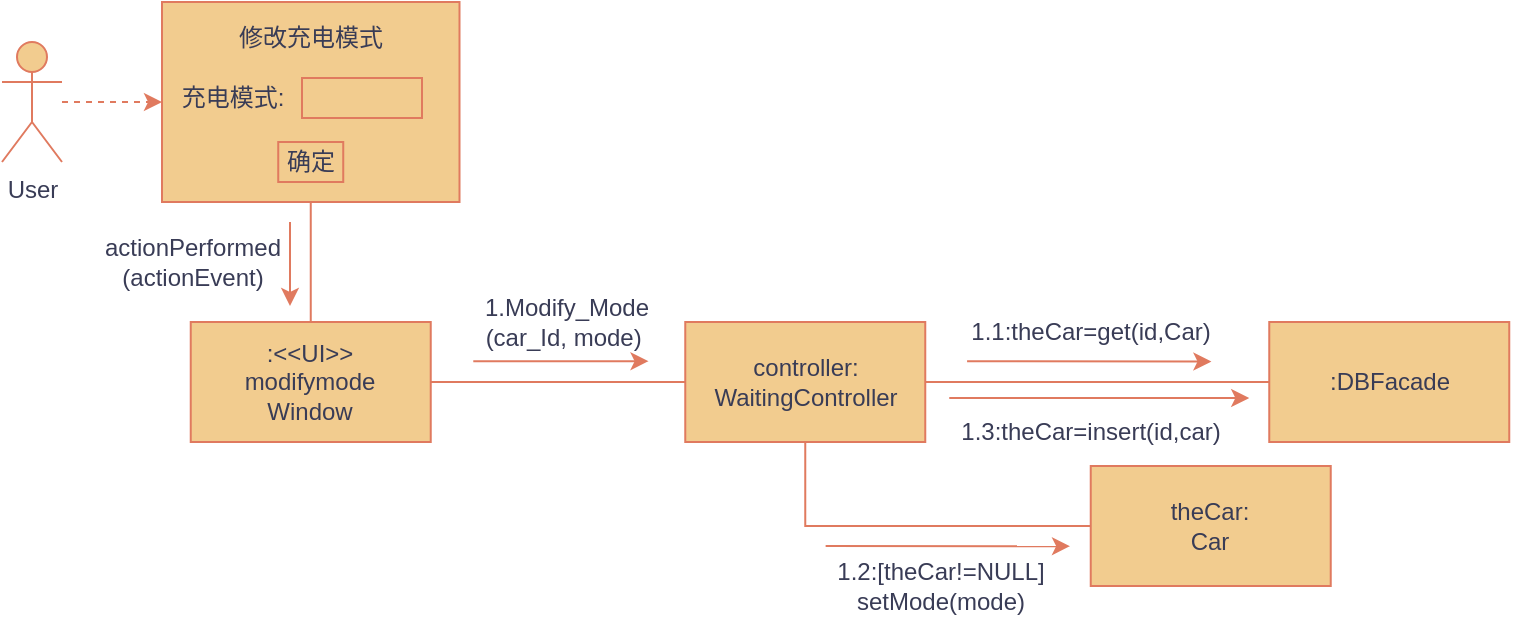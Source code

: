 <mxfile version="27.0.8">
  <diagram name="第 1 页" id="745TRxrp8yx2YdwUPYCZ">
    <mxGraphModel dx="652" dy="388" grid="1" gridSize="10" guides="1" tooltips="1" connect="1" arrows="1" fold="1" page="1" pageScale="1" pageWidth="827" pageHeight="1169" math="0" shadow="0">
      <root>
        <mxCell id="0" />
        <mxCell id="1" parent="0" />
        <mxCell id="_mAh5e5J7vd-5eLsBbyQ-1" value="User" style="shape=umlActor;verticalLabelPosition=bottom;verticalAlign=top;html=1;rounded=0;labelBackgroundColor=none;fillColor=#F2CC8F;strokeColor=#E07A5F;fontColor=#393C56;" vertex="1" parent="1">
          <mxGeometry x="20" y="50" width="30" height="60" as="geometry" />
        </mxCell>
        <mxCell id="_mAh5e5J7vd-5eLsBbyQ-2" value=":&amp;lt;&amp;lt;UI&amp;gt;&amp;gt;&lt;div&gt;modifymode&lt;/div&gt;&lt;div&gt;Window&lt;/div&gt;" style="rounded=0;whiteSpace=wrap;html=1;labelBackgroundColor=none;fillColor=#F2CC8F;strokeColor=#E07A5F;fontColor=#393C56;" vertex="1" parent="1">
          <mxGeometry x="114.37" y="190" width="120" height="60" as="geometry" />
        </mxCell>
        <mxCell id="_mAh5e5J7vd-5eLsBbyQ-3" value="" style="rounded=0;whiteSpace=wrap;html=1;labelBackgroundColor=none;fillColor=#F2CC8F;strokeColor=#E07A5F;fontColor=#393C56;" vertex="1" parent="1">
          <mxGeometry x="100" y="30" width="148.75" height="100" as="geometry" />
        </mxCell>
        <mxCell id="_mAh5e5J7vd-5eLsBbyQ-4" value="" style="endArrow=classic;dashed=1;html=1;rounded=0;entryX=0;entryY=0.5;entryDx=0;entryDy=0;startArrow=none;startFill=0;endFill=1;labelBackgroundColor=none;strokeColor=#E07A5F;fontColor=default;" edge="1" parent="1" source="_mAh5e5J7vd-5eLsBbyQ-1" target="_mAh5e5J7vd-5eLsBbyQ-3">
          <mxGeometry width="50" height="50" relative="1" as="geometry">
            <mxPoint x="-10" y="118" as="sourcePoint" />
            <mxPoint x="60.711" y="68" as="targetPoint" />
          </mxGeometry>
        </mxCell>
        <mxCell id="_mAh5e5J7vd-5eLsBbyQ-5" value="" style="rounded=0;whiteSpace=wrap;html=1;labelBackgroundColor=none;fillColor=#F2CC8F;strokeColor=#E07A5F;fontColor=#393C56;" vertex="1" parent="1">
          <mxGeometry x="170" y="68" width="60" height="20" as="geometry" />
        </mxCell>
        <mxCell id="_mAh5e5J7vd-5eLsBbyQ-6" value="修改充电模式" style="text;html=1;align=center;verticalAlign=middle;resizable=0;points=[];autosize=1;strokeColor=none;fillColor=none;rounded=0;labelBackgroundColor=none;fontColor=#393C56;" vertex="1" parent="1">
          <mxGeometry x="124.38" y="33" width="100" height="30" as="geometry" />
        </mxCell>
        <mxCell id="_mAh5e5J7vd-5eLsBbyQ-7" value="充电模式:" style="text;html=1;align=center;verticalAlign=middle;resizable=0;points=[];autosize=1;strokeColor=none;fillColor=none;rounded=0;labelBackgroundColor=none;fontColor=#393C56;" vertex="1" parent="1">
          <mxGeometry x="100" y="63" width="70" height="30" as="geometry" />
        </mxCell>
        <mxCell id="_mAh5e5J7vd-5eLsBbyQ-8" value="确定" style="rounded=0;whiteSpace=wrap;html=1;labelBackgroundColor=none;fillColor=#F2CC8F;strokeColor=#E07A5F;fontColor=#393C56;" vertex="1" parent="1">
          <mxGeometry x="158.12" y="100" width="32.5" height="20" as="geometry" />
        </mxCell>
        <mxCell id="_mAh5e5J7vd-5eLsBbyQ-9" value="" style="endArrow=none;html=1;rounded=0;entryX=0.5;entryY=1;entryDx=0;entryDy=0;exitX=0.5;exitY=0;exitDx=0;exitDy=0;labelBackgroundColor=none;strokeColor=#E07A5F;fontColor=default;" edge="1" parent="1" source="_mAh5e5J7vd-5eLsBbyQ-2" target="_mAh5e5J7vd-5eLsBbyQ-3">
          <mxGeometry width="50" height="50" relative="1" as="geometry">
            <mxPoint x="-20" y="498" as="sourcePoint" />
            <mxPoint x="30" y="448" as="targetPoint" />
          </mxGeometry>
        </mxCell>
        <mxCell id="_mAh5e5J7vd-5eLsBbyQ-10" value="actionPerformed&lt;div&gt;(actionEvent)&lt;/div&gt;" style="text;html=1;align=center;verticalAlign=middle;resizable=0;points=[];autosize=1;strokeColor=none;fillColor=none;rounded=0;labelBackgroundColor=none;fontColor=#393C56;" vertex="1" parent="1">
          <mxGeometry x="60" y="140" width="110" height="40" as="geometry" />
        </mxCell>
        <mxCell id="_mAh5e5J7vd-5eLsBbyQ-11" value="theCar:&lt;div&gt;Car&lt;/div&gt;" style="rounded=0;whiteSpace=wrap;html=1;labelBackgroundColor=none;fillColor=#F2CC8F;strokeColor=#E07A5F;fontColor=#393C56;" vertex="1" parent="1">
          <mxGeometry x="564.37" y="262" width="120" height="60" as="geometry" />
        </mxCell>
        <mxCell id="_mAh5e5J7vd-5eLsBbyQ-12" style="edgeStyle=orthogonalEdgeStyle;rounded=0;orthogonalLoop=1;jettySize=auto;html=1;exitX=1;exitY=0.5;exitDx=0;exitDy=0;entryX=0;entryY=0.5;entryDx=0;entryDy=0;endArrow=none;startFill=0;labelBackgroundColor=none;strokeColor=#E07A5F;fontColor=default;" edge="1" parent="1" source="_mAh5e5J7vd-5eLsBbyQ-13" target="_mAh5e5J7vd-5eLsBbyQ-14">
          <mxGeometry relative="1" as="geometry" />
        </mxCell>
        <mxCell id="_mAh5e5J7vd-5eLsBbyQ-13" value="controller:&lt;br&gt;WaitingController" style="rounded=0;whiteSpace=wrap;html=1;labelBackgroundColor=none;fillColor=#F2CC8F;strokeColor=#E07A5F;fontColor=#393C56;" vertex="1" parent="1">
          <mxGeometry x="361.63" y="190" width="120" height="60" as="geometry" />
        </mxCell>
        <mxCell id="_mAh5e5J7vd-5eLsBbyQ-14" value=":DBFacade" style="rounded=0;whiteSpace=wrap;html=1;labelBackgroundColor=none;fillColor=#F2CC8F;strokeColor=#E07A5F;fontColor=#393C56;" vertex="1" parent="1">
          <mxGeometry x="653.63" y="190" width="120" height="60" as="geometry" />
        </mxCell>
        <mxCell id="_mAh5e5J7vd-5eLsBbyQ-15" value="" style="endArrow=none;html=1;rounded=0;exitX=0;exitY=0.5;exitDx=0;exitDy=0;labelBackgroundColor=none;strokeColor=#E07A5F;fontColor=default;" edge="1" parent="1" source="_mAh5e5J7vd-5eLsBbyQ-13">
          <mxGeometry width="50" height="50" relative="1" as="geometry">
            <mxPoint x="449.63" y="500" as="sourcePoint" />
            <mxPoint x="234" y="220" as="targetPoint" />
          </mxGeometry>
        </mxCell>
        <mxCell id="_mAh5e5J7vd-5eLsBbyQ-16" value="1.3:theCar=insert(id,car)" style="text;html=1;align=center;verticalAlign=middle;resizable=0;points=[];autosize=1;strokeColor=none;fillColor=none;rounded=0;labelBackgroundColor=none;fontColor=#393C56;" vertex="1" parent="1">
          <mxGeometry x="488.63" y="230" width="150" height="30" as="geometry" />
        </mxCell>
        <mxCell id="_mAh5e5J7vd-5eLsBbyQ-17" value="1.1:theCar=get(id,Car)" style="text;html=1;align=center;verticalAlign=middle;resizable=0;points=[];autosize=1;strokeColor=none;fillColor=none;rounded=0;labelBackgroundColor=none;fontColor=#393C56;" vertex="1" parent="1">
          <mxGeometry x="493.63" y="180" width="140" height="30" as="geometry" />
        </mxCell>
        <mxCell id="_mAh5e5J7vd-5eLsBbyQ-18" value="1.Modify_Mode&lt;div&gt;(car_Id, mode)&amp;nbsp;&lt;/div&gt;" style="text;html=1;align=center;verticalAlign=middle;resizable=0;points=[];autosize=1;strokeColor=none;fillColor=none;fontColor=#393C56;labelBackgroundColor=none;" vertex="1" parent="1">
          <mxGeometry x="246.63" y="169.6" width="110" height="40" as="geometry" />
        </mxCell>
        <mxCell id="_mAh5e5J7vd-5eLsBbyQ-19" value="" style="endArrow=classic;html=1;rounded=0;labelBackgroundColor=none;strokeColor=#E07A5F;fontColor=default;exitX=0.099;exitY=-0.003;exitDx=0;exitDy=0;exitPerimeter=0;" edge="1" parent="1">
          <mxGeometry width="50" height="50" relative="1" as="geometry">
            <mxPoint x="502.54" y="209.66" as="sourcePoint" />
            <mxPoint x="624.72" y="209.75" as="targetPoint" />
          </mxGeometry>
        </mxCell>
        <mxCell id="_mAh5e5J7vd-5eLsBbyQ-20" value="" style="endArrow=classic;html=1;rounded=0;labelBackgroundColor=none;strokeColor=#E07A5F;fontColor=default;" edge="1" parent="1">
          <mxGeometry width="50" height="50" relative="1" as="geometry">
            <mxPoint x="255.64" y="209.6" as="sourcePoint" />
            <mxPoint x="343.27" y="209.6" as="targetPoint" />
          </mxGeometry>
        </mxCell>
        <mxCell id="_mAh5e5J7vd-5eLsBbyQ-21" value="" style="endArrow=classic;html=1;rounded=0;labelBackgroundColor=none;strokeColor=#E07A5F;fontColor=default;" edge="1" parent="1">
          <mxGeometry width="50" height="50" relative="1" as="geometry">
            <mxPoint x="493.63" y="228" as="sourcePoint" />
            <mxPoint x="643.63" y="228" as="targetPoint" />
          </mxGeometry>
        </mxCell>
        <mxCell id="_mAh5e5J7vd-5eLsBbyQ-22" value="" style="endArrow=classic;html=1;rounded=0;labelBackgroundColor=none;strokeColor=#E07A5F;fontColor=default;" edge="1" parent="1">
          <mxGeometry width="50" height="50" relative="1" as="geometry">
            <mxPoint x="164" y="140" as="sourcePoint" />
            <mxPoint x="164" y="182" as="targetPoint" />
          </mxGeometry>
        </mxCell>
        <mxCell id="_mAh5e5J7vd-5eLsBbyQ-23" value="" style="endArrow=none;html=1;rounded=0;entryX=0;entryY=0.5;entryDx=0;entryDy=0;labelBackgroundColor=none;strokeColor=#E07A5F;fontColor=default;exitX=0.5;exitY=1;exitDx=0;exitDy=0;" edge="1" parent="1" source="_mAh5e5J7vd-5eLsBbyQ-13" target="_mAh5e5J7vd-5eLsBbyQ-11">
          <mxGeometry width="50" height="50" relative="1" as="geometry">
            <mxPoint x="421.63" y="202" as="sourcePoint" />
            <mxPoint x="421.63" y="272.711" as="targetPoint" />
            <Array as="points">
              <mxPoint x="421.63" y="292" />
            </Array>
          </mxGeometry>
        </mxCell>
        <mxCell id="_mAh5e5J7vd-5eLsBbyQ-24" value="1.2:[theCar!=NULL]&lt;div&gt;setMode(mode)&lt;/div&gt;" style="text;html=1;align=center;verticalAlign=middle;resizable=0;points=[];autosize=1;strokeColor=none;fillColor=none;rounded=0;labelBackgroundColor=none;fontColor=#393C56;" vertex="1" parent="1">
          <mxGeometry x="424" y="302" width="130" height="40" as="geometry" />
        </mxCell>
        <mxCell id="_mAh5e5J7vd-5eLsBbyQ-25" value="" style="endArrow=classic;html=1;rounded=0;labelBackgroundColor=none;strokeColor=#E07A5F;fontColor=default;exitX=0.099;exitY=-0.003;exitDx=0;exitDy=0;exitPerimeter=0;" edge="1" parent="1">
          <mxGeometry width="50" height="50" relative="1" as="geometry">
            <mxPoint x="431.82" y="302" as="sourcePoint" />
            <mxPoint x="554.0" y="302.09" as="targetPoint" />
          </mxGeometry>
        </mxCell>
      </root>
    </mxGraphModel>
  </diagram>
</mxfile>
